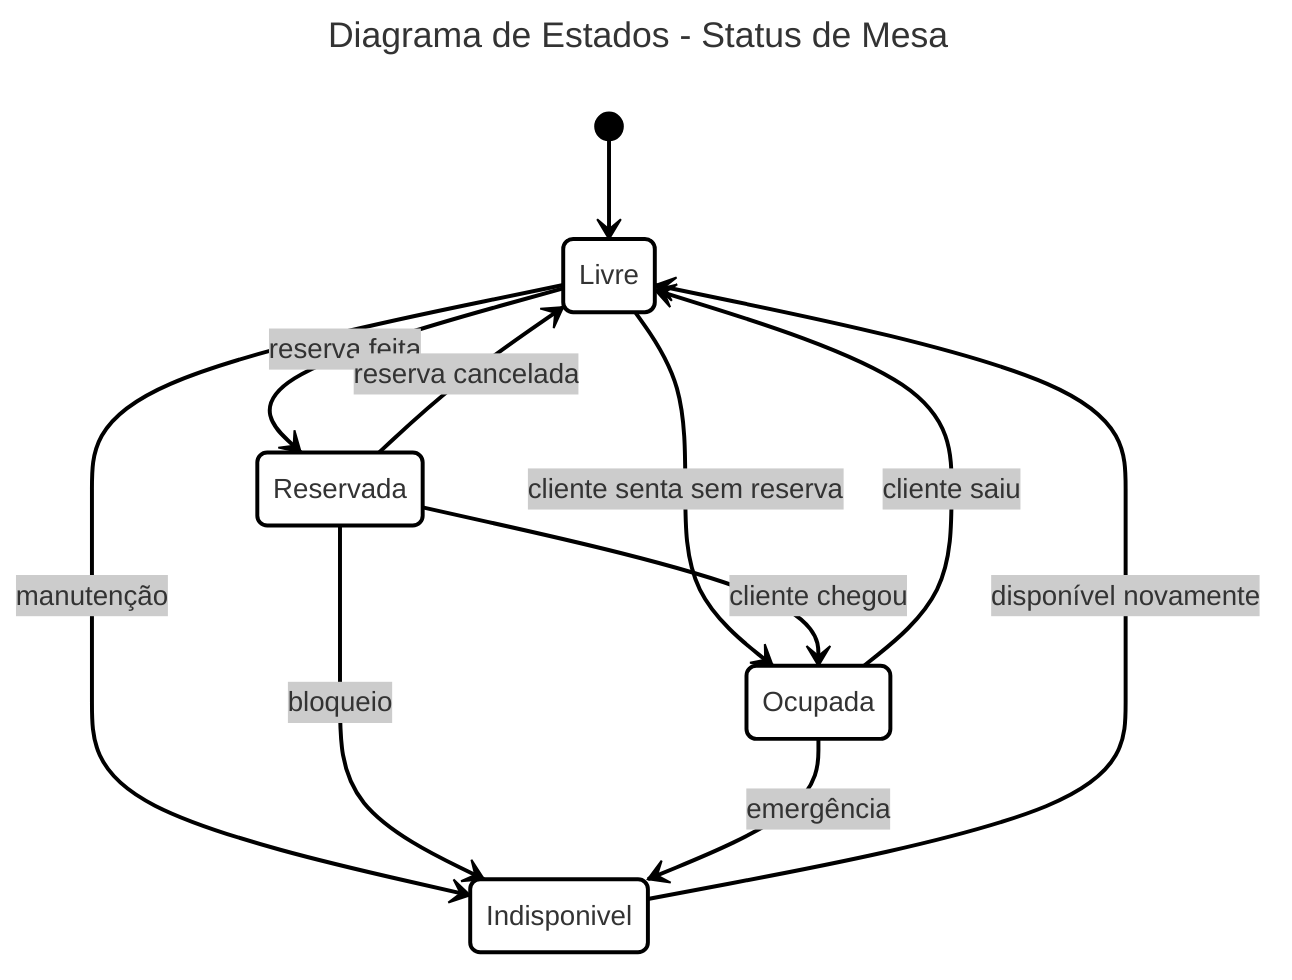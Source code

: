 ---
config:
  theme: neo

title: Diagrama de Estados - Status de Mesa
---
stateDiagram-v2
    [*] --> Livre
    Livre --> Reservada : reserva feita
    Livre --> Ocupada : cliente senta sem reserva
    Reservada --> Ocupada : cliente chegou
    Ocupada --> Livre : cliente saiu
    Reservada --> Livre : reserva cancelada
    Livre --> Indisponivel : manutenção
    Reservada --> Indisponivel : bloqueio
    Ocupada --> Indisponivel : emergência
    Indisponivel --> Livre : disponível novamente